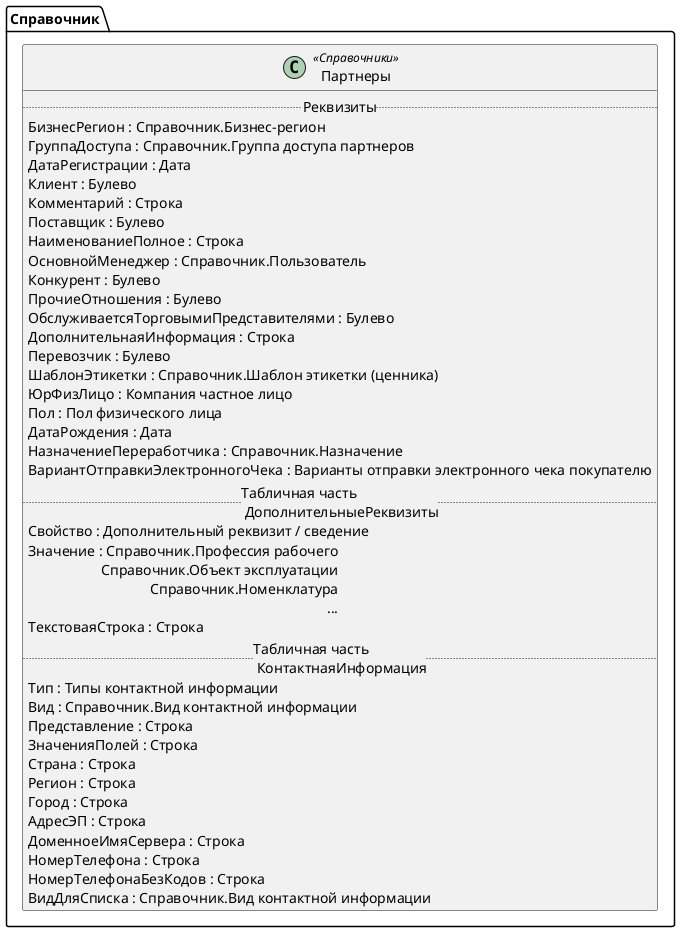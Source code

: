 ﻿@startuml Партнеры
'!include templates.wsd
'..\include templates.wsd
class Справочник.Партнеры as "Партнеры" <<Справочники>>
{
..Реквизиты..
БизнесРегион : Справочник.Бизнес-регион
ГруппаДоступа : Справочник.Группа доступа партнеров
ДатаРегистрации : Дата
Клиент : Булево
Комментарий : Строка
Поставщик : Булево
НаименованиеПолное : Строка
ОсновнойМенеджер : Справочник.Пользователь
Конкурент : Булево
ПрочиеОтношения : Булево
ОбслуживаетсяТорговымиПредставителями : Булево
ДополнительнаяИнформация : Строка
Перевозчик : Булево
ШаблонЭтикетки : Справочник.Шаблон этикетки (ценника)
ЮрФизЛицо : Компания частное лицо
Пол : Пол физического лица
ДатаРождения : Дата
НазначениеПереработчика : Справочник.Назначение
ВариантОтправкиЭлектронногоЧека : Варианты отправки электронного чека покупателю
..Табличная часть \n ДополнительныеРеквизиты..
Свойство : Дополнительный реквизит / сведение
Значение : Справочник.Профессия рабочего\rСправочник.Объект эксплуатации\rСправочник.Номенклатура\r...
ТекстоваяСтрока : Строка
..Табличная часть \n КонтактнаяИнформация..
Тип : Типы контактной информации
Вид : Справочник.Вид контактной информации
Представление : Строка
ЗначенияПолей : Строка
Страна : Строка
Регион : Строка
Город : Строка
АдресЭП : Строка
ДоменноеИмяСервера : Строка
НомерТелефона : Строка
НомерТелефонаБезКодов : Строка
ВидДляСписка : Справочник.Вид контактной информации
}
@enduml
